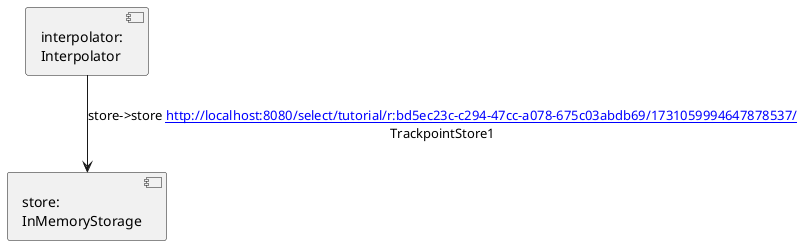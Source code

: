 @startuml
component "store:\nInMemoryStorage" as store
url of store is [[http://localhost:8080/select/tutorial/r:bd5ec23c-c294-47cc-a078-675c03abdb69/1731059994647878536/ ]]
component "interpolator:\nInterpolator" as interpolator
url of interpolator is [[http://localhost:8080/select/tutorial/r:bd5ec23c-c294-47cc-a078-675c03abdb69/1731059994647878534/ ]]
interpolator --> store : store->store [[http://localhost:8080/select/tutorial/r:bd5ec23c-c294-47cc-a078-675c03abdb69/1731059994647878537/ ]]\nTrackpointStore1
@enduml

